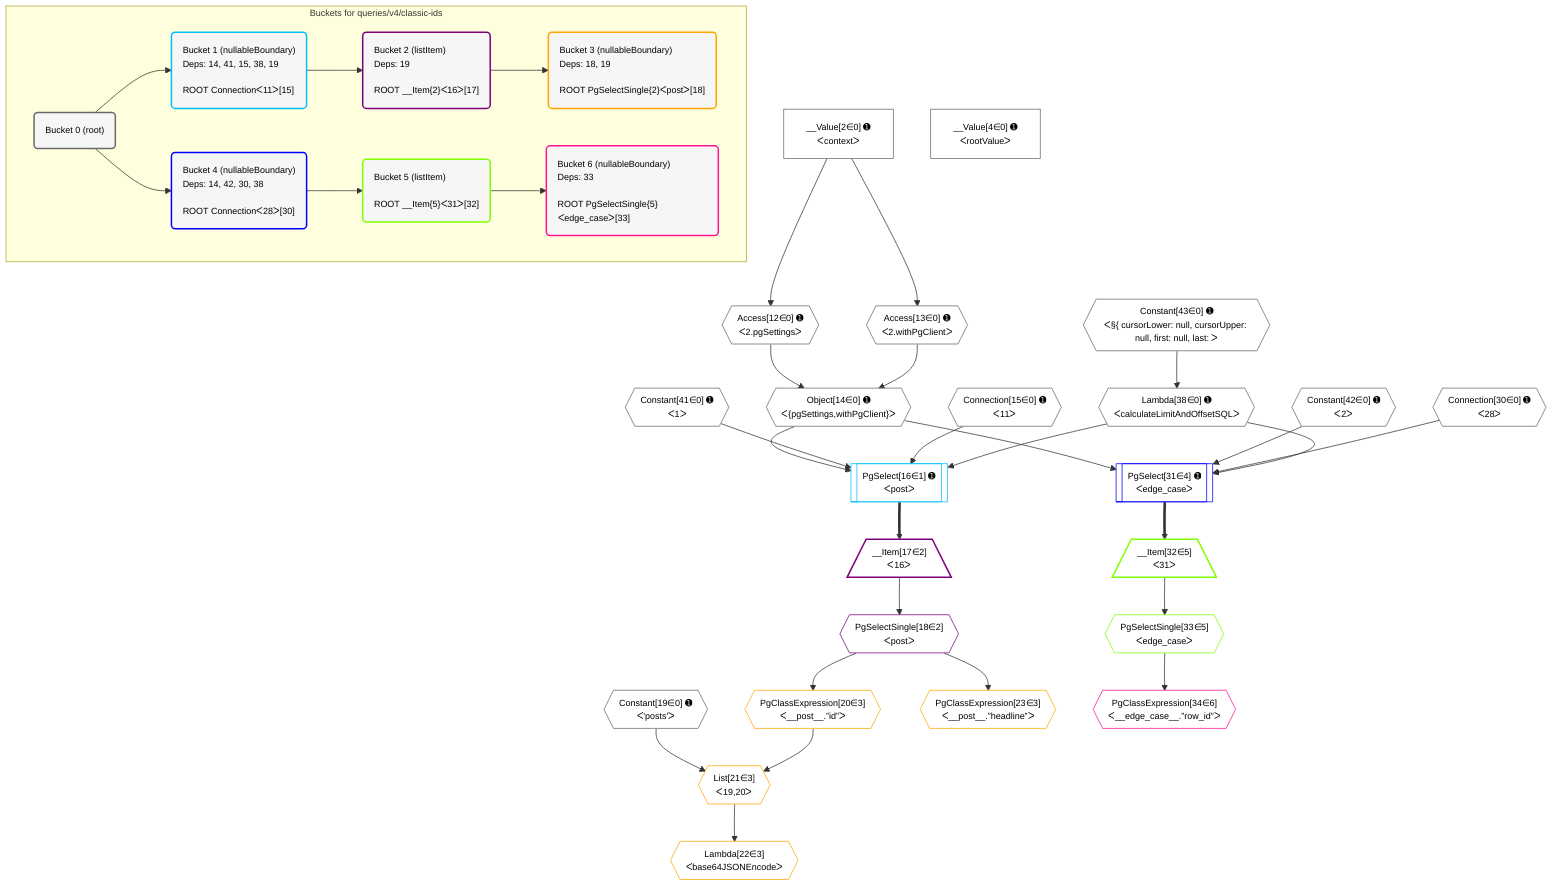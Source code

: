 %%{init: {'themeVariables': { 'fontSize': '12px'}}}%%
graph TD
    classDef path fill:#eee,stroke:#000,color:#000
    classDef plan fill:#fff,stroke-width:1px,color:#000
    classDef itemplan fill:#fff,stroke-width:2px,color:#000
    classDef unbatchedplan fill:#dff,stroke-width:1px,color:#000
    classDef sideeffectplan fill:#fcc,stroke-width:2px,color:#000
    classDef bucket fill:#f6f6f6,color:#000,stroke-width:2px,text-align:left


    %% plan dependencies
    Object14{{"Object[14∈0] ➊<br />ᐸ{pgSettings,withPgClient}ᐳ"}}:::plan
    Access12{{"Access[12∈0] ➊<br />ᐸ2.pgSettingsᐳ"}}:::plan
    Access13{{"Access[13∈0] ➊<br />ᐸ2.withPgClientᐳ"}}:::plan
    Access12 & Access13 --> Object14
    __Value2["__Value[2∈0] ➊<br />ᐸcontextᐳ"]:::plan
    __Value2 --> Access12
    __Value2 --> Access13
    Lambda38{{"Lambda[38∈0] ➊<br />ᐸcalculateLimitAndOffsetSQLᐳ"}}:::plan
    Constant43{{"Constant[43∈0] ➊<br />ᐸ§{ cursorLower: null, cursorUpper: null, first: null, last: ᐳ"}}:::plan
    Constant43 --> Lambda38
    __Value4["__Value[4∈0] ➊<br />ᐸrootValueᐳ"]:::plan
    Connection15{{"Connection[15∈0] ➊<br />ᐸ11ᐳ"}}:::plan
    Constant19{{"Constant[19∈0] ➊<br />ᐸ'posts'ᐳ"}}:::plan
    Connection30{{"Connection[30∈0] ➊<br />ᐸ28ᐳ"}}:::plan
    Constant41{{"Constant[41∈0] ➊<br />ᐸ1ᐳ"}}:::plan
    Constant42{{"Constant[42∈0] ➊<br />ᐸ2ᐳ"}}:::plan
    PgSelect16[["PgSelect[16∈1] ➊<br />ᐸpostᐳ"]]:::plan
    Object14 & Constant41 & Connection15 & Lambda38 --> PgSelect16
    __Item17[/"__Item[17∈2]<br />ᐸ16ᐳ"\]:::itemplan
    PgSelect16 ==> __Item17
    PgSelectSingle18{{"PgSelectSingle[18∈2]<br />ᐸpostᐳ"}}:::plan
    __Item17 --> PgSelectSingle18
    List21{{"List[21∈3]<br />ᐸ19,20ᐳ"}}:::plan
    PgClassExpression20{{"PgClassExpression[20∈3]<br />ᐸ__post__.”id”ᐳ"}}:::plan
    Constant19 & PgClassExpression20 --> List21
    PgSelectSingle18 --> PgClassExpression20
    Lambda22{{"Lambda[22∈3]<br />ᐸbase64JSONEncodeᐳ"}}:::plan
    List21 --> Lambda22
    PgClassExpression23{{"PgClassExpression[23∈3]<br />ᐸ__post__.”headline”ᐳ"}}:::plan
    PgSelectSingle18 --> PgClassExpression23
    PgSelect31[["PgSelect[31∈4] ➊<br />ᐸedge_caseᐳ"]]:::plan
    Object14 & Constant42 & Connection30 & Lambda38 --> PgSelect31
    __Item32[/"__Item[32∈5]<br />ᐸ31ᐳ"\]:::itemplan
    PgSelect31 ==> __Item32
    PgSelectSingle33{{"PgSelectSingle[33∈5]<br />ᐸedge_caseᐳ"}}:::plan
    __Item32 --> PgSelectSingle33
    PgClassExpression34{{"PgClassExpression[34∈6]<br />ᐸ__edge_case__.”row_id”ᐳ"}}:::plan
    PgSelectSingle33 --> PgClassExpression34

    %% define steps

    subgraph "Buckets for queries/v4/classic-ids"
    Bucket0("Bucket 0 (root)"):::bucket
    classDef bucket0 stroke:#696969
    class Bucket0,__Value2,__Value4,Access12,Access13,Object14,Connection15,Constant19,Connection30,Lambda38,Constant41,Constant42,Constant43 bucket0
    Bucket1("Bucket 1 (nullableBoundary)<br />Deps: 14, 41, 15, 38, 19<br /><br />ROOT Connectionᐸ11ᐳ[15]"):::bucket
    classDef bucket1 stroke:#00bfff
    class Bucket1,PgSelect16 bucket1
    Bucket2("Bucket 2 (listItem)<br />Deps: 19<br /><br />ROOT __Item{2}ᐸ16ᐳ[17]"):::bucket
    classDef bucket2 stroke:#7f007f
    class Bucket2,__Item17,PgSelectSingle18 bucket2
    Bucket3("Bucket 3 (nullableBoundary)<br />Deps: 18, 19<br /><br />ROOT PgSelectSingle{2}ᐸpostᐳ[18]"):::bucket
    classDef bucket3 stroke:#ffa500
    class Bucket3,PgClassExpression20,List21,Lambda22,PgClassExpression23 bucket3
    Bucket4("Bucket 4 (nullableBoundary)<br />Deps: 14, 42, 30, 38<br /><br />ROOT Connectionᐸ28ᐳ[30]"):::bucket
    classDef bucket4 stroke:#0000ff
    class Bucket4,PgSelect31 bucket4
    Bucket5("Bucket 5 (listItem)<br /><br />ROOT __Item{5}ᐸ31ᐳ[32]"):::bucket
    classDef bucket5 stroke:#7fff00
    class Bucket5,__Item32,PgSelectSingle33 bucket5
    Bucket6("Bucket 6 (nullableBoundary)<br />Deps: 33<br /><br />ROOT PgSelectSingle{5}ᐸedge_caseᐳ[33]"):::bucket
    classDef bucket6 stroke:#ff1493
    class Bucket6,PgClassExpression34 bucket6
    Bucket0 --> Bucket1 & Bucket4
    Bucket1 --> Bucket2
    Bucket2 --> Bucket3
    Bucket4 --> Bucket5
    Bucket5 --> Bucket6
    end